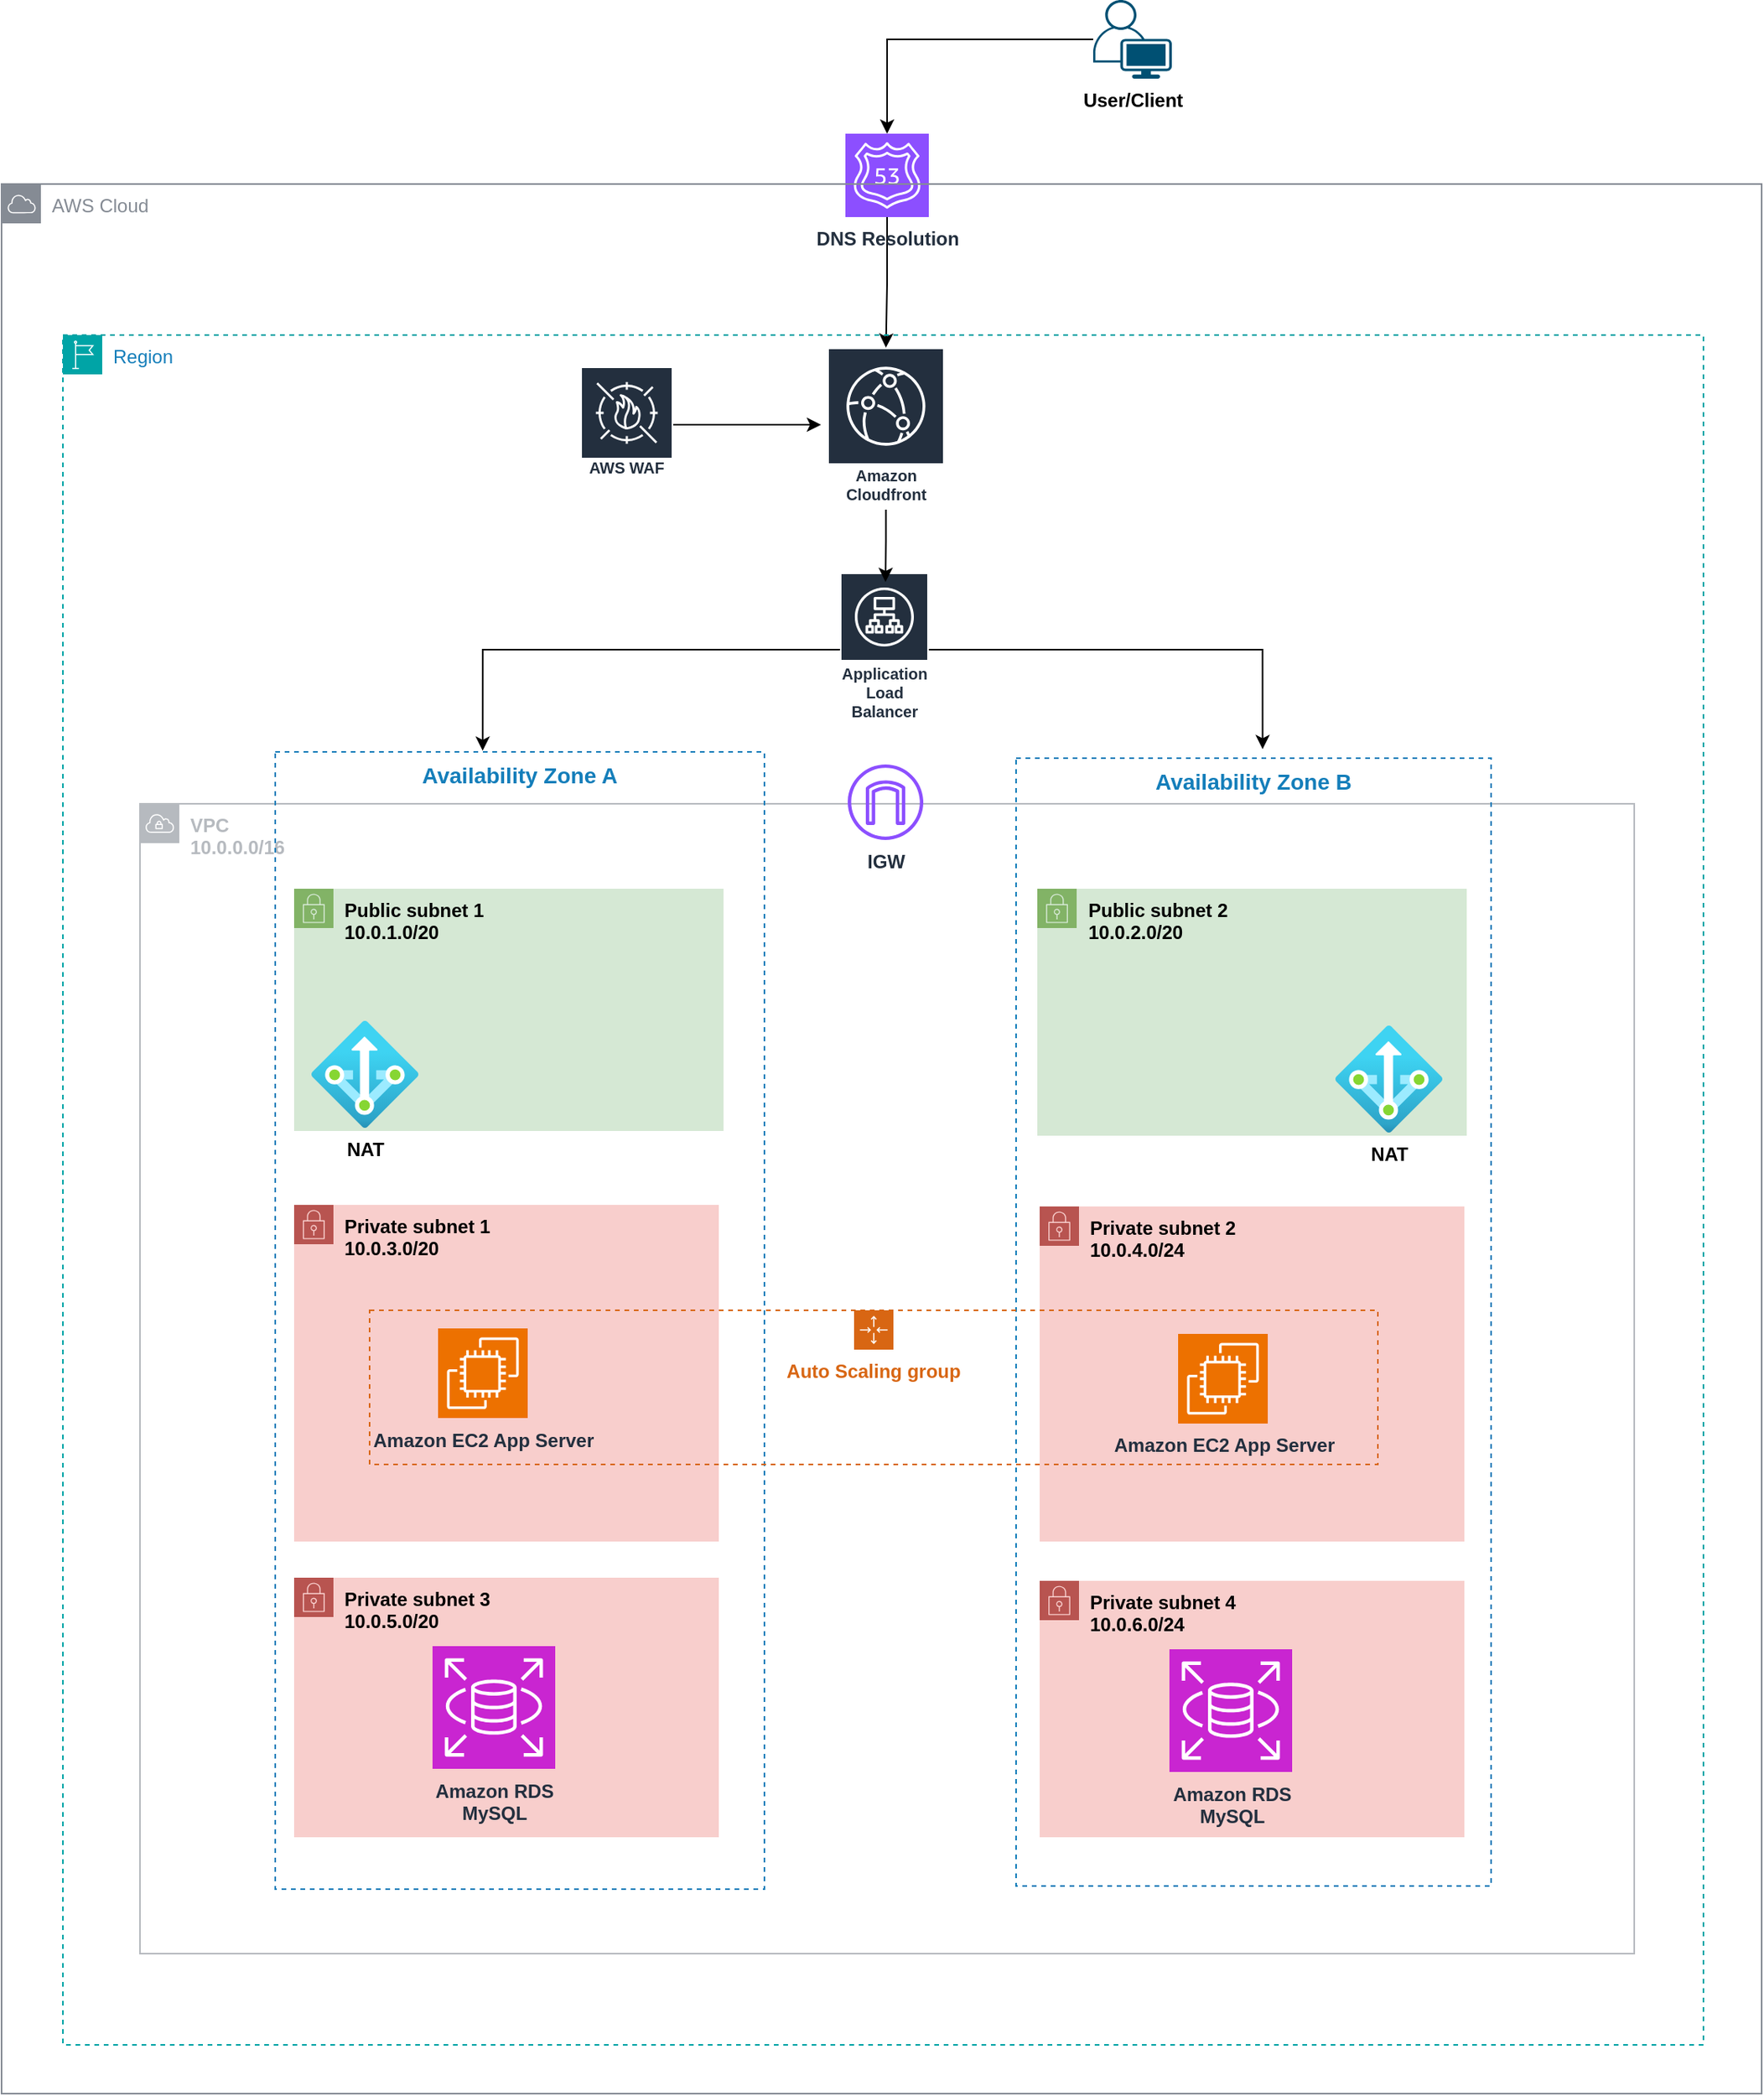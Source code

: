 <mxfile version="26.0.2">
  <diagram name="Page-1" id="Mj01vQmTqiHDOMcXLqe-">
    <mxGraphModel dx="1514" dy="1002" grid="0" gridSize="10" guides="1" tooltips="1" connect="1" arrows="1" fold="1" page="0" pageScale="1" pageWidth="850" pageHeight="1100" math="0" shadow="0">
      <root>
        <mxCell id="0" />
        <mxCell id="1" parent="0" />
        <mxCell id="mK-joGygMqxf5K3vpNRD-3" value="&lt;b&gt;User/Client&lt;/b&gt;" style="points=[[0.35,0,0],[0.98,0.51,0],[1,0.71,0],[0.67,1,0],[0,0.795,0],[0,0.65,0]];verticalLabelPosition=bottom;sketch=0;html=1;verticalAlign=top;aspect=fixed;align=center;pointerEvents=1;shape=mxgraph.cisco19.user;fillColor=#005073;strokeColor=none;" vertex="1" parent="1">
          <mxGeometry x="557" y="-274" width="50" height="50" as="geometry" />
        </mxCell>
        <mxCell id="mK-joGygMqxf5K3vpNRD-29" style="edgeStyle=orthogonalEdgeStyle;rounded=0;orthogonalLoop=1;jettySize=auto;html=1;" edge="1" parent="1" source="mK-joGygMqxf5K3vpNRD-4" target="mK-joGygMqxf5K3vpNRD-26">
          <mxGeometry relative="1" as="geometry" />
        </mxCell>
        <mxCell id="mK-joGygMqxf5K3vpNRD-4" value="&lt;b&gt;DNS Resolution&lt;br&gt;&lt;/b&gt;" style="sketch=0;points=[[0,0,0],[0.25,0,0],[0.5,0,0],[0.75,0,0],[1,0,0],[0,1,0],[0.25,1,0],[0.5,1,0],[0.75,1,0],[1,1,0],[0,0.25,0],[0,0.5,0],[0,0.75,0],[1,0.25,0],[1,0.5,0],[1,0.75,0]];outlineConnect=0;fontColor=#232F3E;fillColor=#8C4FFF;strokeColor=#ffffff;dashed=0;verticalLabelPosition=bottom;verticalAlign=top;align=center;html=1;fontSize=12;fontStyle=0;aspect=fixed;shape=mxgraph.aws4.resourceIcon;resIcon=mxgraph.aws4.route_53;" vertex="1" parent="1">
          <mxGeometry x="399.5" y="-189" width="53" height="53" as="geometry" />
        </mxCell>
        <mxCell id="mK-joGygMqxf5K3vpNRD-5" style="edgeStyle=orthogonalEdgeStyle;rounded=0;orthogonalLoop=1;jettySize=auto;html=1;entryX=0.5;entryY=0;entryDx=0;entryDy=0;entryPerimeter=0;" edge="1" parent="1" source="mK-joGygMqxf5K3vpNRD-3" target="mK-joGygMqxf5K3vpNRD-4">
          <mxGeometry relative="1" as="geometry" />
        </mxCell>
        <mxCell id="mK-joGygMqxf5K3vpNRD-6" value="&lt;div&gt;&lt;b&gt;VPC&lt;/b&gt;&lt;/div&gt;&lt;div&gt;&lt;b&gt;10.0.0.0/16&lt;br&gt;&lt;/b&gt;&lt;/div&gt;&lt;b&gt;&lt;br&gt;&lt;/b&gt;" style="sketch=0;outlineConnect=0;gradientColor=none;html=1;whiteSpace=wrap;fontSize=12;fontStyle=0;shape=mxgraph.aws4.group;grIcon=mxgraph.aws4.group_vpc;strokeColor=#B6BABF;fillColor=none;verticalAlign=top;align=left;spacingLeft=30;fontColor=#B6BABF;dashed=0;" vertex="1" parent="1">
          <mxGeometry x="-49" y="237" width="950" height="731" as="geometry" />
        </mxCell>
        <mxCell id="mK-joGygMqxf5K3vpNRD-7" value="&lt;b&gt;IGW&lt;/b&gt;" style="sketch=0;outlineConnect=0;fontColor=#232F3E;gradientColor=none;fillColor=#8C4FFF;strokeColor=none;dashed=0;verticalLabelPosition=bottom;verticalAlign=top;align=center;html=1;fontSize=12;fontStyle=0;aspect=fixed;pointerEvents=1;shape=mxgraph.aws4.internet_gateway;" vertex="1" parent="1">
          <mxGeometry x="401" y="212" width="48" height="48" as="geometry" />
        </mxCell>
        <mxCell id="mK-joGygMqxf5K3vpNRD-9" value="&lt;b&gt;&lt;font style=&quot;font-size: 14px;&quot;&gt;Availability Zone A&lt;br&gt;&lt;/font&gt;&lt;/b&gt;" style="fillColor=none;strokeColor=#147EBA;dashed=1;verticalAlign=top;fontStyle=0;fontColor=#147EBA;whiteSpace=wrap;html=1;" vertex="1" parent="1">
          <mxGeometry x="37" y="204" width="311" height="723" as="geometry" />
        </mxCell>
        <mxCell id="mK-joGygMqxf5K3vpNRD-10" value="&lt;b&gt;&lt;font style=&quot;font-size: 14px;&quot;&gt;Availability Zone B&lt;br&gt;&lt;/font&gt;&lt;/b&gt;" style="fillColor=none;strokeColor=#147EBA;dashed=1;verticalAlign=top;fontStyle=0;fontColor=#147EBA;whiteSpace=wrap;html=1;" vertex="1" parent="1">
          <mxGeometry x="508" y="208" width="302" height="717" as="geometry" />
        </mxCell>
        <mxCell id="mK-joGygMqxf5K3vpNRD-31" style="edgeStyle=orthogonalEdgeStyle;rounded=0;orthogonalLoop=1;jettySize=auto;html=1;" edge="1" parent="1" source="mK-joGygMqxf5K3vpNRD-25">
          <mxGeometry relative="1" as="geometry">
            <mxPoint x="384" y="-4" as="targetPoint" />
          </mxGeometry>
        </mxCell>
        <mxCell id="mK-joGygMqxf5K3vpNRD-25" value="AWS WAF" style="sketch=0;outlineConnect=0;fontColor=#232F3E;gradientColor=none;strokeColor=#ffffff;fillColor=#232F3E;dashed=0;verticalLabelPosition=middle;verticalAlign=bottom;align=center;html=1;whiteSpace=wrap;fontSize=10;fontStyle=1;spacing=3;shape=mxgraph.aws4.productIcon;prIcon=mxgraph.aws4.waf;" vertex="1" parent="1">
          <mxGeometry x="231" y="-41" width="59" height="74" as="geometry" />
        </mxCell>
        <mxCell id="mK-joGygMqxf5K3vpNRD-26" value="Amazon Cloudfront" style="sketch=0;outlineConnect=0;fontColor=#232F3E;gradientColor=none;strokeColor=#ffffff;fillColor=#232F3E;dashed=0;verticalLabelPosition=middle;verticalAlign=bottom;align=center;html=1;whiteSpace=wrap;fontSize=10;fontStyle=1;spacing=3;shape=mxgraph.aws4.productIcon;prIcon=mxgraph.aws4.cloudfront;" vertex="1" parent="1">
          <mxGeometry x="388" y="-53" width="74.5" height="103" as="geometry" />
        </mxCell>
        <mxCell id="mK-joGygMqxf5K3vpNRD-28" value="Application Load Balancer" style="sketch=0;outlineConnect=0;fontColor=#232F3E;gradientColor=none;strokeColor=#ffffff;fillColor=#232F3E;dashed=0;verticalLabelPosition=middle;verticalAlign=bottom;align=center;html=1;whiteSpace=wrap;fontSize=10;fontStyle=1;spacing=3;shape=mxgraph.aws4.productIcon;prIcon=mxgraph.aws4.application_load_balancer;" vertex="1" parent="1">
          <mxGeometry x="396" y="90" width="56.5" height="98" as="geometry" />
        </mxCell>
        <mxCell id="mK-joGygMqxf5K3vpNRD-32" style="edgeStyle=orthogonalEdgeStyle;rounded=0;orthogonalLoop=1;jettySize=auto;html=1;entryX=0.513;entryY=0.061;entryDx=0;entryDy=0;entryPerimeter=0;" edge="1" parent="1" source="mK-joGygMqxf5K3vpNRD-26" target="mK-joGygMqxf5K3vpNRD-28">
          <mxGeometry relative="1" as="geometry" />
        </mxCell>
        <mxCell id="mK-joGygMqxf5K3vpNRD-33" style="edgeStyle=orthogonalEdgeStyle;rounded=0;orthogonalLoop=1;jettySize=auto;html=1;entryX=0.519;entryY=-0.008;entryDx=0;entryDy=0;entryPerimeter=0;" edge="1" parent="1" source="mK-joGygMqxf5K3vpNRD-28" target="mK-joGygMqxf5K3vpNRD-10">
          <mxGeometry relative="1" as="geometry" />
        </mxCell>
        <mxCell id="mK-joGygMqxf5K3vpNRD-34" style="edgeStyle=orthogonalEdgeStyle;rounded=0;orthogonalLoop=1;jettySize=auto;html=1;entryX=0.424;entryY=-0.001;entryDx=0;entryDy=0;entryPerimeter=0;" edge="1" parent="1" source="mK-joGygMqxf5K3vpNRD-28" target="mK-joGygMqxf5K3vpNRD-9">
          <mxGeometry relative="1" as="geometry" />
        </mxCell>
        <mxCell id="mK-joGygMqxf5K3vpNRD-35" value="Region" style="points=[[0,0],[0.25,0],[0.5,0],[0.75,0],[1,0],[1,0.25],[1,0.5],[1,0.75],[1,1],[0.75,1],[0.5,1],[0.25,1],[0,1],[0,0.75],[0,0.5],[0,0.25]];outlineConnect=0;gradientColor=none;html=1;whiteSpace=wrap;fontSize=12;fontStyle=0;container=1;pointerEvents=0;collapsible=0;recursiveResize=0;shape=mxgraph.aws4.group;grIcon=mxgraph.aws4.group_region;strokeColor=#00A4A6;fillColor=none;verticalAlign=top;align=left;spacingLeft=30;fontColor=#147EBA;dashed=1;" vertex="1" parent="1">
          <mxGeometry x="-98" y="-61" width="1043" height="1087" as="geometry" />
        </mxCell>
        <mxCell id="mK-joGygMqxf5K3vpNRD-18" value="&lt;div&gt;&lt;b&gt;Private subnet 2&lt;/b&gt;&lt;/div&gt;&lt;b&gt;10.0.4.0/24&lt;br&gt;&lt;/b&gt;" style="points=[[0,0],[0.25,0],[0.5,0],[0.75,0],[1,0],[1,0.25],[1,0.5],[1,0.75],[1,1],[0.75,1],[0.5,1],[0.25,1],[0,1],[0,0.75],[0,0.5],[0,0.25]];outlineConnect=0;html=1;whiteSpace=wrap;fontSize=12;fontStyle=0;container=1;pointerEvents=0;collapsible=0;recursiveResize=0;shape=mxgraph.aws4.group;grIcon=mxgraph.aws4.group_security_group;grStroke=0;strokeColor=#b85450;fillColor=#f8cecc;verticalAlign=top;align=left;spacingLeft=30;dashed=0;" vertex="1" parent="mK-joGygMqxf5K3vpNRD-35">
          <mxGeometry x="621" y="554" width="270" height="213" as="geometry" />
        </mxCell>
        <mxCell id="mK-joGygMqxf5K3vpNRD-16" value="&lt;div&gt;&lt;b&gt;Private subnet 3&lt;/b&gt;&lt;/div&gt;&lt;b&gt;10.0.5.0/20&lt;br&gt;&lt;/b&gt;" style="points=[[0,0],[0.25,0],[0.5,0],[0.75,0],[1,0],[1,0.25],[1,0.5],[1,0.75],[1,1],[0.75,1],[0.5,1],[0.25,1],[0,1],[0,0.75],[0,0.5],[0,0.25]];outlineConnect=0;html=1;whiteSpace=wrap;fontSize=12;fontStyle=0;container=1;pointerEvents=0;collapsible=0;recursiveResize=0;shape=mxgraph.aws4.group;grIcon=mxgraph.aws4.group_security_group;grStroke=0;strokeColor=#b85450;fillColor=#f8cecc;verticalAlign=top;align=left;spacingLeft=30;dashed=0;" vertex="1" parent="mK-joGygMqxf5K3vpNRD-35">
          <mxGeometry x="147" y="790" width="270" height="165" as="geometry" />
        </mxCell>
        <mxCell id="mK-joGygMqxf5K3vpNRD-39" value="&lt;div&gt;&lt;b&gt;Amazon RDS&lt;/b&gt;&lt;/div&gt;&lt;div&gt;&lt;b&gt;MySQL&lt;br&gt;&lt;/b&gt;&lt;/div&gt;" style="sketch=0;points=[[0,0,0],[0.25,0,0],[0.5,0,0],[0.75,0,0],[1,0,0],[0,1,0],[0.25,1,0],[0.5,1,0],[0.75,1,0],[1,1,0],[0,0.25,0],[0,0.5,0],[0,0.75,0],[1,0.25,0],[1,0.5,0],[1,0.75,0]];outlineConnect=0;fontColor=#232F3E;fillColor=#C925D1;strokeColor=#ffffff;dashed=0;verticalLabelPosition=bottom;verticalAlign=top;align=center;html=1;fontSize=12;fontStyle=0;aspect=fixed;shape=mxgraph.aws4.resourceIcon;resIcon=mxgraph.aws4.rds;" vertex="1" parent="mK-joGygMqxf5K3vpNRD-16">
          <mxGeometry x="88" y="43.5" width="78" height="78" as="geometry" />
        </mxCell>
        <mxCell id="mK-joGygMqxf5K3vpNRD-17" value="&lt;div&gt;&lt;b&gt;Private subnet 4&lt;/b&gt;&lt;/div&gt;&lt;b&gt;10.0.6.0/24&lt;br&gt;&lt;/b&gt;" style="points=[[0,0],[0.25,0],[0.5,0],[0.75,0],[1,0],[1,0.25],[1,0.5],[1,0.75],[1,1],[0.75,1],[0.5,1],[0.25,1],[0,1],[0,0.75],[0,0.5],[0,0.25]];outlineConnect=0;html=1;whiteSpace=wrap;fontSize=12;fontStyle=0;container=1;pointerEvents=0;collapsible=0;recursiveResize=0;shape=mxgraph.aws4.group;grIcon=mxgraph.aws4.group_security_group;grStroke=0;strokeColor=#b85450;fillColor=#f8cecc;verticalAlign=top;align=left;spacingLeft=30;dashed=0;" vertex="1" parent="mK-joGygMqxf5K3vpNRD-35">
          <mxGeometry x="621" y="792" width="270" height="163" as="geometry" />
        </mxCell>
        <mxCell id="mK-joGygMqxf5K3vpNRD-40" value="&lt;div&gt;&lt;b&gt;Amazon RDS&lt;/b&gt;&lt;/div&gt;&lt;div&gt;&lt;b&gt;MySQL&lt;br&gt;&lt;/b&gt;&lt;/div&gt;" style="sketch=0;points=[[0,0,0],[0.25,0,0],[0.5,0,0],[0.75,0,0],[1,0,0],[0,1,0],[0.25,1,0],[0.5,1,0],[0.75,1,0],[1,1,0],[0,0.25,0],[0,0.5,0],[0,0.75,0],[1,0.25,0],[1,0.5,0],[1,0.75,0]];outlineConnect=0;fontColor=#232F3E;fillColor=#C925D1;strokeColor=#ffffff;dashed=0;verticalLabelPosition=bottom;verticalAlign=top;align=center;html=1;fontSize=12;fontStyle=0;aspect=fixed;shape=mxgraph.aws4.resourceIcon;resIcon=mxgraph.aws4.rds;" vertex="1" parent="mK-joGygMqxf5K3vpNRD-17">
          <mxGeometry x="82.5" y="43.5" width="78" height="78" as="geometry" />
        </mxCell>
        <mxCell id="mK-joGygMqxf5K3vpNRD-13" value="&lt;div&gt;&lt;b&gt;Private subnet 1&lt;/b&gt;&lt;/div&gt;&lt;b&gt;10.0.3.0/20&lt;br&gt;&lt;/b&gt;" style="points=[[0,0],[0.25,0],[0.5,0],[0.75,0],[1,0],[1,0.25],[1,0.5],[1,0.75],[1,1],[0.75,1],[0.5,1],[0.25,1],[0,1],[0,0.75],[0,0.5],[0,0.25]];outlineConnect=0;html=1;whiteSpace=wrap;fontSize=12;fontStyle=0;container=1;pointerEvents=0;collapsible=0;recursiveResize=0;shape=mxgraph.aws4.group;grIcon=mxgraph.aws4.group_security_group;grStroke=0;strokeColor=#b85450;fillColor=#f8cecc;verticalAlign=top;align=left;spacingLeft=30;dashed=0;" vertex="1" parent="mK-joGygMqxf5K3vpNRD-35">
          <mxGeometry x="147" y="553" width="270" height="214" as="geometry" />
        </mxCell>
        <mxCell id="mK-joGygMqxf5K3vpNRD-23" value="&lt;b&gt;Amazon EC2 App Server&lt;br&gt;&lt;/b&gt;" style="sketch=0;points=[[0,0,0],[0.25,0,0],[0.5,0,0],[0.75,0,0],[1,0,0],[0,1,0],[0.25,1,0],[0.5,1,0],[0.75,1,0],[1,1,0],[0,0.25,0],[0,0.5,0],[0,0.75,0],[1,0.25,0],[1,0.5,0],[1,0.75,0]];outlineConnect=0;fontColor=#232F3E;fillColor=#ED7100;strokeColor=#ffffff;dashed=0;verticalLabelPosition=bottom;verticalAlign=top;align=center;html=1;fontSize=12;fontStyle=0;aspect=fixed;shape=mxgraph.aws4.resourceIcon;resIcon=mxgraph.aws4.ec2;" vertex="1" parent="mK-joGygMqxf5K3vpNRD-13">
          <mxGeometry x="91.5" y="78.5" width="57" height="57" as="geometry" />
        </mxCell>
        <mxCell id="mK-joGygMqxf5K3vpNRD-12" value="&lt;div&gt;&lt;b&gt;Public subnet 2&lt;/b&gt;&lt;/div&gt;&lt;b&gt;10.0.2.0/20&lt;br&gt;&lt;/b&gt;" style="points=[[0,0],[0.25,0],[0.5,0],[0.75,0],[1,0],[1,0.25],[1,0.5],[1,0.75],[1,1],[0.75,1],[0.5,1],[0.25,1],[0,1],[0,0.75],[0,0.5],[0,0.25]];outlineConnect=0;html=1;whiteSpace=wrap;fontSize=12;fontStyle=0;container=1;pointerEvents=0;collapsible=0;recursiveResize=0;shape=mxgraph.aws4.group;grIcon=mxgraph.aws4.group_security_group;grStroke=0;strokeColor=#82b366;fillColor=#d5e8d4;verticalAlign=top;align=left;spacingLeft=30;dashed=0;" vertex="1" parent="mK-joGygMqxf5K3vpNRD-35">
          <mxGeometry x="619.5" y="352" width="273" height="157" as="geometry" />
        </mxCell>
        <mxCell id="mK-joGygMqxf5K3vpNRD-20" value="&lt;b&gt;NAT&lt;/b&gt;" style="image;aspect=fixed;html=1;points=[];align=center;fontSize=12;image=img/lib/azure2/networking/NAT.svg;" vertex="1" parent="mK-joGygMqxf5K3vpNRD-12">
          <mxGeometry x="189.5" y="87" width="68" height="68" as="geometry" />
        </mxCell>
        <mxCell id="mK-joGygMqxf5K3vpNRD-11" value="&lt;div&gt;&lt;b&gt;Public subnet 1&lt;/b&gt;&lt;/div&gt;&lt;b&gt;10.0.1.0/20&lt;br&gt;&lt;/b&gt;" style="points=[[0,0],[0.25,0],[0.5,0],[0.75,0],[1,0],[1,0.25],[1,0.5],[1,0.75],[1,1],[0.75,1],[0.5,1],[0.25,1],[0,1],[0,0.75],[0,0.5],[0,0.25]];outlineConnect=0;html=1;whiteSpace=wrap;fontSize=12;fontStyle=0;container=1;pointerEvents=0;collapsible=0;recursiveResize=0;shape=mxgraph.aws4.group;grIcon=mxgraph.aws4.group_security_group;grStroke=0;strokeColor=#82b366;fillColor=#d5e8d4;verticalAlign=top;align=left;spacingLeft=30;dashed=0;" vertex="1" parent="mK-joGygMqxf5K3vpNRD-35">
          <mxGeometry x="147" y="352" width="273" height="154" as="geometry" />
        </mxCell>
        <mxCell id="mK-joGygMqxf5K3vpNRD-38" value="&lt;b&gt;Auto Scaling group&lt;/b&gt;" style="points=[[0,0],[0.25,0],[0.5,0],[0.75,0],[1,0],[1,0.25],[1,0.5],[1,0.75],[1,1],[0.75,1],[0.5,1],[0.25,1],[0,1],[0,0.75],[0,0.5],[0,0.25]];outlineConnect=0;gradientColor=none;html=1;whiteSpace=wrap;fontSize=12;fontStyle=0;container=1;pointerEvents=0;collapsible=0;recursiveResize=0;shape=mxgraph.aws4.groupCenter;grIcon=mxgraph.aws4.group_auto_scaling_group;grStroke=1;strokeColor=#D86613;fillColor=none;verticalAlign=top;align=center;fontColor=#D86613;dashed=1;spacingTop=25;" vertex="1" parent="1">
          <mxGeometry x="97" y="559" width="641" height="98" as="geometry" />
        </mxCell>
        <mxCell id="mK-joGygMqxf5K3vpNRD-24" value="&lt;b&gt;Amazon EC2 App Server&lt;br&gt;&lt;/b&gt;" style="sketch=0;points=[[0,0,0],[0.25,0,0],[0.5,0,0],[0.75,0,0],[1,0,0],[0,1,0],[0.25,1,0],[0.5,1,0],[0.75,1,0],[1,1,0],[0,0.25,0],[0,0.5,0],[0,0.75,0],[1,0.25,0],[1,0.5,0],[1,0.75,0]];outlineConnect=0;fontColor=#232F3E;fillColor=#ED7100;strokeColor=#ffffff;dashed=0;verticalLabelPosition=bottom;verticalAlign=top;align=center;html=1;fontSize=12;fontStyle=0;aspect=fixed;shape=mxgraph.aws4.resourceIcon;resIcon=mxgraph.aws4.ec2;" vertex="1" parent="mK-joGygMqxf5K3vpNRD-38">
          <mxGeometry x="514" y="15" width="57" height="57" as="geometry" />
        </mxCell>
        <mxCell id="mK-joGygMqxf5K3vpNRD-19" value="&lt;b&gt;NAT&lt;/b&gt;" style="image;aspect=fixed;html=1;points=[];align=center;fontSize=12;image=img/lib/azure2/networking/NAT.svg;" vertex="1" parent="1">
          <mxGeometry x="60" y="375" width="68" height="68" as="geometry" />
        </mxCell>
        <mxCell id="mK-joGygMqxf5K3vpNRD-41" value="AWS Cloud" style="sketch=0;outlineConnect=0;gradientColor=none;html=1;whiteSpace=wrap;fontSize=12;fontStyle=0;shape=mxgraph.aws4.group;grIcon=mxgraph.aws4.group_aws_cloud;strokeColor=#858B94;fillColor=none;verticalAlign=top;align=left;spacingLeft=30;fontColor=#858B94;dashed=0;" vertex="1" parent="1">
          <mxGeometry x="-137" y="-157" width="1119" height="1214" as="geometry" />
        </mxCell>
      </root>
    </mxGraphModel>
  </diagram>
</mxfile>
